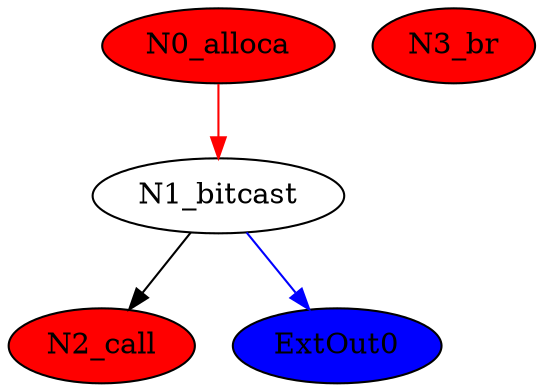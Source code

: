 digraph "hadamard.ir_HadamardSAD8x8_%1.0" {
frequency = 1.000000
N0_alloca [weight = 1, forbidden = 1, style = filled, fillcolor = red]
N1_bitcast [weight = 1, forbidden = 0]
N2_call [weight = 1, forbidden = 1, style = filled, fillcolor = red]
N3_br [weight = 1, forbidden = 1, style = filled, fillcolor = red]
N0_alloca -> N1_bitcast [color = red];
N1_bitcast -> N2_call;
ExtOut0 [style = filled, fillcolor = blue]
N1_bitcast -> ExtOut0 [color = blue];
}